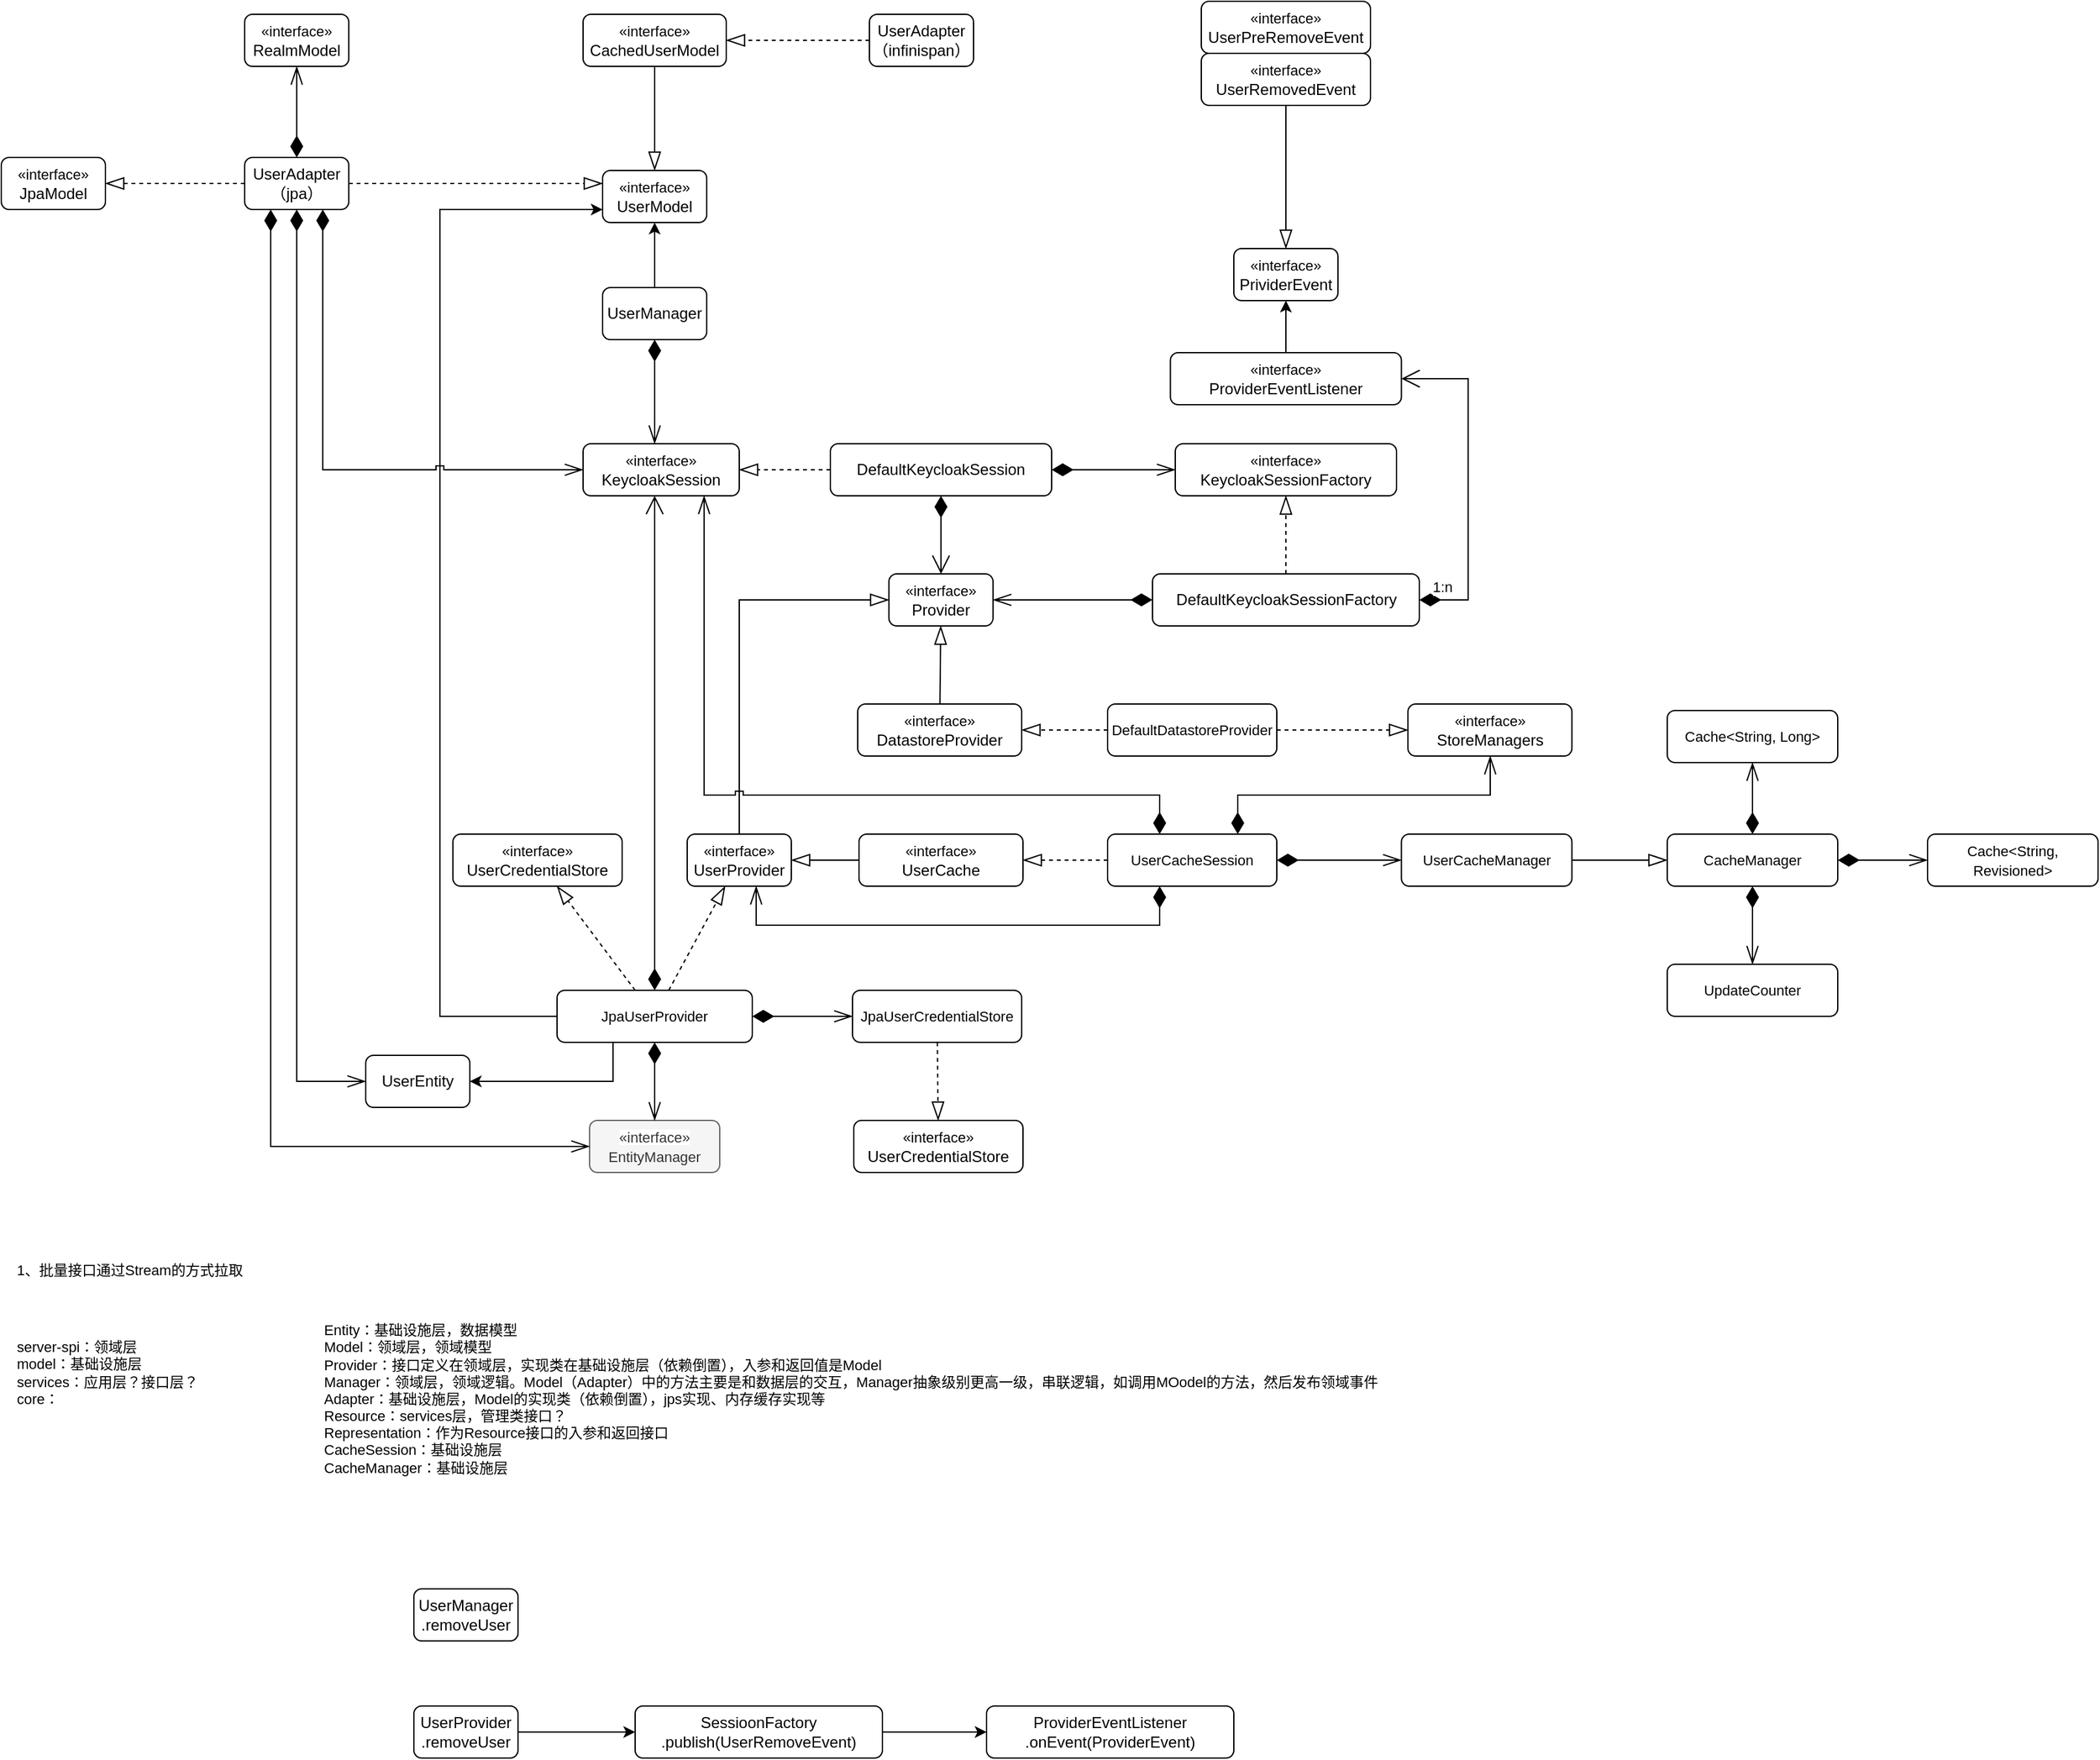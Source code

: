 <mxfile version="24.7.12">
  <diagram name="Page-1" id="SGcs01yoSxrTNf1rtQp4">
    <mxGraphModel dx="2133" dy="835" grid="1" gridSize="10" guides="1" tooltips="1" connect="1" arrows="1" fold="1" page="1" pageScale="1" pageWidth="827" pageHeight="1169" math="0" shadow="0">
      <root>
        <mxCell id="0" />
        <mxCell id="1" parent="0" />
        <mxCell id="PywDyqhVrASCAQHyuBEY-1" value="&lt;span style=&quot;font-size: 11px; background-color: rgb(255, 255, 255);&quot;&gt;«interface»&lt;/span&gt;&lt;br&gt;UserModel" style="rounded=1;whiteSpace=wrap;html=1;" vertex="1" parent="1">
          <mxGeometry x="-348" y="170" width="80" height="40" as="geometry" />
        </mxCell>
        <mxCell id="PywDyqhVrASCAQHyuBEY-2" value="&lt;span style=&quot;font-size: 11px; background-color: rgb(255, 255, 255);&quot;&gt;«interface»&lt;/span&gt;&lt;br&gt;UserRemovedEvent" style="rounded=1;whiteSpace=wrap;html=1;" vertex="1" parent="1">
          <mxGeometry x="112" y="80" width="130" height="40" as="geometry" />
        </mxCell>
        <mxCell id="PywDyqhVrASCAQHyuBEY-4" value="&lt;span style=&quot;font-size: 11px; background-color: rgb(255, 255, 255);&quot;&gt;«interface»&lt;/span&gt;&lt;br&gt;PrividerEvent" style="rounded=1;whiteSpace=wrap;html=1;" vertex="1" parent="1">
          <mxGeometry x="137" y="230" width="80" height="40" as="geometry" />
        </mxCell>
        <mxCell id="PywDyqhVrASCAQHyuBEY-6" value="" style="endArrow=blockThin;endFill=0;endSize=12;html=1;rounded=0;" edge="1" parent="1" source="PywDyqhVrASCAQHyuBEY-2" target="PywDyqhVrASCAQHyuBEY-4">
          <mxGeometry width="160" relative="1" as="geometry">
            <mxPoint x="847" y="330" as="sourcePoint" />
            <mxPoint x="1007" y="330" as="targetPoint" />
          </mxGeometry>
        </mxCell>
        <mxCell id="PywDyqhVrASCAQHyuBEY-8" value="&lt;span style=&quot;font-size: 11px; background-color: rgb(255, 255, 255);&quot;&gt;«interface»&lt;/span&gt;&lt;br&gt;UserPreRemoveEvent" style="rounded=1;whiteSpace=wrap;html=1;" vertex="1" parent="1">
          <mxGeometry x="112" y="40" width="130" height="40" as="geometry" />
        </mxCell>
        <mxCell id="PywDyqhVrASCAQHyuBEY-32" style="edgeStyle=none;shape=connector;rounded=0;orthogonalLoop=1;jettySize=auto;html=1;strokeColor=default;align=center;verticalAlign=middle;fontFamily=Helvetica;fontSize=11;fontColor=default;labelBackgroundColor=default;endArrow=classic;" edge="1" parent="1" source="PywDyqhVrASCAQHyuBEY-11" target="PywDyqhVrASCAQHyuBEY-1">
          <mxGeometry relative="1" as="geometry" />
        </mxCell>
        <mxCell id="PywDyqhVrASCAQHyuBEY-11" value="UserManager" style="rounded=1;whiteSpace=wrap;html=1;" vertex="1" parent="1">
          <mxGeometry x="-348" y="260" width="80" height="40" as="geometry" />
        </mxCell>
        <mxCell id="PywDyqhVrASCAQHyuBEY-12" value="&lt;span style=&quot;font-size: 11px; background-color: rgb(255, 255, 255);&quot;&gt;«interface»&lt;/span&gt;&lt;br&gt;UserProvider" style="rounded=1;whiteSpace=wrap;html=1;" vertex="1" parent="1">
          <mxGeometry x="-283" y="680" width="80" height="40" as="geometry" />
        </mxCell>
        <mxCell id="PywDyqhVrASCAQHyuBEY-13" value="UserManager&lt;div&gt;.removeUser&lt;/div&gt;" style="rounded=1;whiteSpace=wrap;html=1;" vertex="1" parent="1">
          <mxGeometry x="-493" y="1260" width="80" height="40" as="geometry" />
        </mxCell>
        <mxCell id="PywDyqhVrASCAQHyuBEY-20" style="edgeStyle=none;shape=connector;rounded=0;orthogonalLoop=1;jettySize=auto;html=1;strokeColor=default;align=center;verticalAlign=middle;fontFamily=Helvetica;fontSize=11;fontColor=default;labelBackgroundColor=default;endArrow=classic;" edge="1" parent="1" source="PywDyqhVrASCAQHyuBEY-14" target="PywDyqhVrASCAQHyuBEY-16">
          <mxGeometry relative="1" as="geometry" />
        </mxCell>
        <mxCell id="PywDyqhVrASCAQHyuBEY-14" value="UserProvider&lt;br&gt;.removeUser" style="rounded=1;whiteSpace=wrap;html=1;" vertex="1" parent="1">
          <mxGeometry x="-493" y="1350" width="80" height="40" as="geometry" />
        </mxCell>
        <mxCell id="PywDyqhVrASCAQHyuBEY-30" value="" style="edgeStyle=none;shape=connector;rounded=0;orthogonalLoop=1;jettySize=auto;html=1;strokeColor=default;align=center;verticalAlign=middle;fontFamily=Helvetica;fontSize=11;fontColor=default;labelBackgroundColor=default;endArrow=classic;" edge="1" parent="1" source="PywDyqhVrASCAQHyuBEY-16" target="PywDyqhVrASCAQHyuBEY-29">
          <mxGeometry relative="1" as="geometry" />
        </mxCell>
        <mxCell id="PywDyqhVrASCAQHyuBEY-16" value="SessioonFactory&lt;br&gt;.publish(UserRemoveEvent)" style="rounded=1;whiteSpace=wrap;html=1;" vertex="1" parent="1">
          <mxGeometry x="-323" y="1350" width="190" height="40" as="geometry" />
        </mxCell>
        <mxCell id="PywDyqhVrASCAQHyuBEY-17" value="&lt;span style=&quot;font-size: 11px; background-color: rgb(255, 255, 255);&quot;&gt;«interface»&lt;/span&gt;&lt;br&gt;KeycloakSession" style="rounded=1;whiteSpace=wrap;html=1;" vertex="1" parent="1">
          <mxGeometry x="-363" y="380" width="120" height="40" as="geometry" />
        </mxCell>
        <mxCell id="PywDyqhVrASCAQHyuBEY-21" value="&lt;span style=&quot;font-size: 11px; background-color: rgb(255, 255, 255);&quot;&gt;«interface»&lt;/span&gt;&lt;br&gt;KeycloakSessionFactory" style="rounded=1;whiteSpace=wrap;html=1;" vertex="1" parent="1">
          <mxGeometry x="92" y="380" width="170" height="40" as="geometry" />
        </mxCell>
        <mxCell id="PywDyqhVrASCAQHyuBEY-23" value="DefaultKeycloakSessionFactory" style="rounded=1;whiteSpace=wrap;html=1;" vertex="1" parent="1">
          <mxGeometry x="74.5" y="480" width="205" height="40" as="geometry" />
        </mxCell>
        <mxCell id="PywDyqhVrASCAQHyuBEY-24" value="" style="endArrow=blockThin;dashed=1;endFill=0;endSize=12;html=1;rounded=0;" edge="1" parent="1" source="PywDyqhVrASCAQHyuBEY-23" target="PywDyqhVrASCAQHyuBEY-21">
          <mxGeometry width="160" relative="1" as="geometry">
            <mxPoint x="372" y="90" as="sourcePoint" />
            <mxPoint x="372" y="40" as="targetPoint" />
          </mxGeometry>
        </mxCell>
        <mxCell id="PywDyqhVrASCAQHyuBEY-31" style="edgeStyle=none;shape=connector;rounded=0;orthogonalLoop=1;jettySize=auto;html=1;strokeColor=default;align=center;verticalAlign=middle;fontFamily=Helvetica;fontSize=11;fontColor=default;labelBackgroundColor=default;endArrow=classic;" edge="1" parent="1" source="PywDyqhVrASCAQHyuBEY-25" target="PywDyqhVrASCAQHyuBEY-4">
          <mxGeometry relative="1" as="geometry" />
        </mxCell>
        <mxCell id="PywDyqhVrASCAQHyuBEY-25" value="&lt;span style=&quot;font-size: 11px; background-color: rgb(255, 255, 255);&quot;&gt;«interface»&lt;/span&gt;&lt;br&gt;ProviderEventListener" style="rounded=1;whiteSpace=wrap;html=1;" vertex="1" parent="1">
          <mxGeometry x="88.25" y="310" width="177.5" height="40" as="geometry" />
        </mxCell>
        <mxCell id="PywDyqhVrASCAQHyuBEY-29" value="ProviderEventListener&lt;br&gt;.onEvent(ProviderEvent)" style="rounded=1;whiteSpace=wrap;html=1;" vertex="1" parent="1">
          <mxGeometry x="-53" y="1350" width="190" height="40" as="geometry" />
        </mxCell>
        <mxCell id="PywDyqhVrASCAQHyuBEY-33" value="" style="endArrow=openThin;html=1;endSize=12;startArrow=diamondThin;startSize=14;startFill=1;edgeStyle=orthogonalEdgeStyle;align=left;verticalAlign=bottom;rounded=0;strokeColor=default;fontFamily=Helvetica;fontSize=11;fontColor=default;labelBackgroundColor=default;endFill=0;" edge="1" parent="1" source="PywDyqhVrASCAQHyuBEY-11" target="PywDyqhVrASCAQHyuBEY-17">
          <mxGeometry x="-1" y="3" relative="1" as="geometry">
            <mxPoint x="-368" y="330" as="sourcePoint" />
            <mxPoint x="-403" y="420" as="targetPoint" />
            <Array as="points">
              <mxPoint x="-308" y="360" />
              <mxPoint x="-308" y="360" />
            </Array>
          </mxGeometry>
        </mxCell>
        <mxCell id="PywDyqhVrASCAQHyuBEY-34" value="DefaultKeycloakSession" style="rounded=1;whiteSpace=wrap;html=1;" vertex="1" parent="1">
          <mxGeometry x="-173" y="380" width="170" height="40" as="geometry" />
        </mxCell>
        <mxCell id="PywDyqhVrASCAQHyuBEY-35" value="" style="endArrow=open;html=1;endSize=12;startArrow=diamondThin;startSize=14;startFill=1;edgeStyle=orthogonalEdgeStyle;align=left;verticalAlign=bottom;rounded=0;strokeColor=default;fontFamily=Helvetica;fontSize=11;fontColor=default;labelBackgroundColor=default;" edge="1" parent="1" source="PywDyqhVrASCAQHyuBEY-34" target="PywDyqhVrASCAQHyuBEY-36">
          <mxGeometry x="-1" y="3" relative="1" as="geometry">
            <mxPoint x="-3" y="620" as="sourcePoint" />
            <mxPoint x="-3" y="725" as="targetPoint" />
            <Array as="points" />
          </mxGeometry>
        </mxCell>
        <mxCell id="PywDyqhVrASCAQHyuBEY-36" value="&lt;span style=&quot;font-size: 11px; background-color: rgb(255, 255, 255);&quot;&gt;«interface»&lt;/span&gt;&lt;br&gt;Provider" style="rounded=1;whiteSpace=wrap;html=1;" vertex="1" parent="1">
          <mxGeometry x="-128" y="480" width="80" height="40" as="geometry" />
        </mxCell>
        <mxCell id="PywDyqhVrASCAQHyuBEY-37" value="" style="endArrow=openThin;html=1;endSize=12;startArrow=diamondThin;startSize=14;startFill=1;edgeStyle=orthogonalEdgeStyle;align=left;verticalAlign=bottom;rounded=0;strokeColor=default;fontFamily=Helvetica;fontSize=11;fontColor=default;labelBackgroundColor=default;endFill=0;" edge="1" parent="1" source="PywDyqhVrASCAQHyuBEY-34" target="PywDyqhVrASCAQHyuBEY-21">
          <mxGeometry x="-1" y="3" relative="1" as="geometry">
            <mxPoint x="-78" y="360" as="sourcePoint" />
            <mxPoint x="-78" y="260" as="targetPoint" />
            <Array as="points">
              <mxPoint x="-78" y="400" />
            </Array>
          </mxGeometry>
        </mxCell>
        <mxCell id="PywDyqhVrASCAQHyuBEY-38" value="" style="endArrow=blockThin;endFill=0;endSize=12;html=1;rounded=0;edgeStyle=orthogonalEdgeStyle;" edge="1" parent="1" source="PywDyqhVrASCAQHyuBEY-12" target="PywDyqhVrASCAQHyuBEY-36">
          <mxGeometry width="160" relative="1" as="geometry">
            <mxPoint x="187" y="490" as="sourcePoint" />
            <mxPoint x="187" y="430" as="targetPoint" />
            <Array as="points">
              <mxPoint x="-243" y="500" />
            </Array>
          </mxGeometry>
        </mxCell>
        <mxCell id="PywDyqhVrASCAQHyuBEY-39" value="" style="endArrow=blockThin;dashed=1;endFill=0;endSize=12;html=1;rounded=0;" edge="1" parent="1" source="PywDyqhVrASCAQHyuBEY-34" target="PywDyqhVrASCAQHyuBEY-17">
          <mxGeometry width="160" relative="1" as="geometry">
            <mxPoint x="-223" y="290" as="sourcePoint" />
            <mxPoint x="-118" y="290" as="targetPoint" />
          </mxGeometry>
        </mxCell>
        <mxCell id="PywDyqhVrASCAQHyuBEY-41" value="" style="endArrow=open;html=1;endSize=12;startArrow=diamondThin;startSize=14;startFill=1;edgeStyle=orthogonalEdgeStyle;align=left;verticalAlign=bottom;rounded=0;strokeColor=default;fontFamily=Helvetica;fontSize=11;fontColor=default;labelBackgroundColor=default;" edge="1" parent="1" source="PywDyqhVrASCAQHyuBEY-23" target="PywDyqhVrASCAQHyuBEY-25">
          <mxGeometry x="-1" y="3" relative="1" as="geometry">
            <mxPoint x="7" y="410" as="sourcePoint" />
            <mxPoint x="102" y="410" as="targetPoint" />
            <Array as="points">
              <mxPoint x="317" y="500" />
              <mxPoint x="317" y="330" />
            </Array>
          </mxGeometry>
        </mxCell>
        <mxCell id="PywDyqhVrASCAQHyuBEY-42" value="1:n" style="text;html=1;align=center;verticalAlign=middle;resizable=0;points=[];autosize=1;strokeColor=none;fillColor=none;fontFamily=Helvetica;fontSize=11;fontColor=default;labelBackgroundColor=default;" vertex="1" parent="1">
          <mxGeometry x="277" y="475" width="40" height="30" as="geometry" />
        </mxCell>
        <mxCell id="PywDyqhVrASCAQHyuBEY-43" value="" style="endArrow=openThin;html=1;endSize=12;startArrow=diamondThin;startSize=14;startFill=1;edgeStyle=orthogonalEdgeStyle;align=left;verticalAlign=bottom;rounded=0;strokeColor=default;fontFamily=Helvetica;fontSize=11;fontColor=default;labelBackgroundColor=default;endFill=0;" edge="1" parent="1" source="PywDyqhVrASCAQHyuBEY-23" target="PywDyqhVrASCAQHyuBEY-36">
          <mxGeometry x="-1" y="3" relative="1" as="geometry">
            <mxPoint x="237" y="599.5" as="sourcePoint" />
            <mxPoint x="397" y="599.5" as="targetPoint" />
            <Array as="points" />
          </mxGeometry>
        </mxCell>
        <mxCell id="PywDyqhVrASCAQHyuBEY-44" value="&lt;span style=&quot;font-size: 11px; background-color: rgb(255, 255, 255);&quot;&gt;«interface»&lt;/span&gt;&lt;br&gt;DatastoreProvider" style="rounded=1;whiteSpace=wrap;html=1;" vertex="1" parent="1">
          <mxGeometry x="-152" y="580" width="126" height="40" as="geometry" />
        </mxCell>
        <mxCell id="PywDyqhVrASCAQHyuBEY-45" value="" style="endArrow=blockThin;endFill=0;endSize=12;html=1;rounded=0;" edge="1" parent="1" source="PywDyqhVrASCAQHyuBEY-44" target="PywDyqhVrASCAQHyuBEY-36">
          <mxGeometry width="160" relative="1" as="geometry">
            <mxPoint x="-193" y="510" as="sourcePoint" />
            <mxPoint x="-118" y="510" as="targetPoint" />
          </mxGeometry>
        </mxCell>
        <mxCell id="PywDyqhVrASCAQHyuBEY-46" value="&lt;span style=&quot;font-size: 11px;&quot;&gt;DefaultDatastoreProvider&lt;/span&gt;" style="rounded=1;whiteSpace=wrap;html=1;" vertex="1" parent="1">
          <mxGeometry x="40" y="580" width="130" height="40" as="geometry" />
        </mxCell>
        <mxCell id="PywDyqhVrASCAQHyuBEY-48" value="" style="endArrow=blockThin;dashed=1;endFill=0;endSize=12;html=1;rounded=0;" edge="1" parent="1" source="PywDyqhVrASCAQHyuBEY-46" target="PywDyqhVrASCAQHyuBEY-44">
          <mxGeometry width="160" relative="1" as="geometry">
            <mxPoint x="-79" y="590" as="sourcePoint" />
            <mxPoint x="137" y="560" as="targetPoint" />
          </mxGeometry>
        </mxCell>
        <mxCell id="PywDyqhVrASCAQHyuBEY-49" value="&lt;span style=&quot;font-size: 11px; background-color: rgb(255, 255, 255);&quot;&gt;«interface»&lt;/span&gt;&lt;br&gt;StoreManagers" style="rounded=1;whiteSpace=wrap;html=1;" vertex="1" parent="1">
          <mxGeometry x="270.75" y="580" width="126" height="40" as="geometry" />
        </mxCell>
        <mxCell id="PywDyqhVrASCAQHyuBEY-50" value="" style="endArrow=blockThin;dashed=1;endFill=0;endSize=12;html=1;rounded=0;" edge="1" parent="1" source="PywDyqhVrASCAQHyuBEY-46" target="PywDyqhVrASCAQHyuBEY-49">
          <mxGeometry width="160" relative="1" as="geometry">
            <mxPoint x="-78" y="690" as="sourcePoint" />
            <mxPoint x="-79" y="630" as="targetPoint" />
          </mxGeometry>
        </mxCell>
        <mxCell id="PywDyqhVrASCAQHyuBEY-57" style="edgeStyle=orthogonalEdgeStyle;shape=connector;rounded=0;orthogonalLoop=1;jettySize=auto;html=1;strokeColor=default;align=center;verticalAlign=middle;fontFamily=Helvetica;fontSize=11;fontColor=default;labelBackgroundColor=default;endArrow=classic;" edge="1" parent="1" source="PywDyqhVrASCAQHyuBEY-52" target="PywDyqhVrASCAQHyuBEY-56">
          <mxGeometry relative="1" as="geometry">
            <Array as="points">
              <mxPoint x="-340" y="870" />
            </Array>
          </mxGeometry>
        </mxCell>
        <mxCell id="PywDyqhVrASCAQHyuBEY-58" style="edgeStyle=orthogonalEdgeStyle;shape=connector;rounded=0;orthogonalLoop=1;jettySize=auto;html=1;strokeColor=default;align=center;verticalAlign=middle;fontFamily=Helvetica;fontSize=11;fontColor=default;labelBackgroundColor=default;endArrow=classic;" edge="1" parent="1" source="PywDyqhVrASCAQHyuBEY-52" target="PywDyqhVrASCAQHyuBEY-1">
          <mxGeometry relative="1" as="geometry">
            <Array as="points">
              <mxPoint x="-473" y="820" />
              <mxPoint x="-473" y="200" />
            </Array>
          </mxGeometry>
        </mxCell>
        <mxCell id="PywDyqhVrASCAQHyuBEY-52" value="&lt;span style=&quot;font-size: 11px;&quot;&gt;JpaUserProvider&lt;/span&gt;" style="rounded=1;whiteSpace=wrap;html=1;" vertex="1" parent="1">
          <mxGeometry x="-383" y="800" width="150" height="40" as="geometry" />
        </mxCell>
        <mxCell id="PywDyqhVrASCAQHyuBEY-53" value="" style="endArrow=blockThin;dashed=1;endFill=0;endSize=12;html=1;rounded=0;" edge="1" parent="1" source="PywDyqhVrASCAQHyuBEY-52" target="PywDyqhVrASCAQHyuBEY-12">
          <mxGeometry width="160" relative="1" as="geometry">
            <mxPoint x="-14" y="690" as="sourcePoint" />
            <mxPoint x="-63" y="630" as="targetPoint" />
          </mxGeometry>
        </mxCell>
        <mxCell id="PywDyqhVrASCAQHyuBEY-54" value="&lt;span style=&quot;font-size: 11px; background-color: rgb(255, 255, 255);&quot;&gt;«interface»&lt;/span&gt;&lt;br&gt;UserCredentialStore" style="rounded=1;whiteSpace=wrap;html=1;" vertex="1" parent="1">
          <mxGeometry x="-463" y="680" width="130" height="40" as="geometry" />
        </mxCell>
        <mxCell id="PywDyqhVrASCAQHyuBEY-55" value="" style="endArrow=blockThin;dashed=1;endFill=0;endSize=12;html=1;rounded=0;" edge="1" parent="1" source="PywDyqhVrASCAQHyuBEY-52" target="PywDyqhVrASCAQHyuBEY-54">
          <mxGeometry width="160" relative="1" as="geometry">
            <mxPoint x="-233" y="810" as="sourcePoint" />
            <mxPoint x="-233" y="730" as="targetPoint" />
          </mxGeometry>
        </mxCell>
        <mxCell id="PywDyqhVrASCAQHyuBEY-56" value="UserEntity" style="rounded=1;whiteSpace=wrap;html=1;" vertex="1" parent="1">
          <mxGeometry x="-530" y="850" width="80" height="40" as="geometry" />
        </mxCell>
        <mxCell id="PywDyqhVrASCAQHyuBEY-61" value="" style="endArrow=open;html=1;endSize=12;startArrow=diamondThin;startSize=14;startFill=1;edgeStyle=orthogonalEdgeStyle;align=left;verticalAlign=bottom;rounded=0;strokeColor=default;fontFamily=Helvetica;fontSize=11;fontColor=default;labelBackgroundColor=default;" edge="1" parent="1" source="PywDyqhVrASCAQHyuBEY-52" target="PywDyqhVrASCAQHyuBEY-17">
          <mxGeometry x="-1" y="3" relative="1" as="geometry">
            <mxPoint x="-78" y="430" as="sourcePoint" />
            <mxPoint x="-263" y="410" as="targetPoint" />
            <Array as="points">
              <mxPoint x="-303" y="420" />
              <mxPoint x="-303" y="420" />
            </Array>
          </mxGeometry>
        </mxCell>
        <mxCell id="PywDyqhVrASCAQHyuBEY-62" value="&lt;span style=&quot;font-size: 11px; background-color: rgb(255, 255, 255);&quot;&gt;«interface»&lt;/span&gt;&lt;span style=&quot;font-size: 11px;&quot;&gt;&lt;br&gt;EntityManager&lt;/span&gt;" style="rounded=1;whiteSpace=wrap;html=1;fillColor=#f5f5f5;fontColor=#333333;strokeColor=#666666;" vertex="1" parent="1">
          <mxGeometry x="-358" y="900" width="100" height="40" as="geometry" />
        </mxCell>
        <mxCell id="PywDyqhVrASCAQHyuBEY-63" value="&lt;span style=&quot;font-size: 11px;&quot;&gt;JpaUserCredentialStore&lt;/span&gt;" style="rounded=1;whiteSpace=wrap;html=1;" vertex="1" parent="1">
          <mxGeometry x="-156" y="800" width="130" height="40" as="geometry" />
        </mxCell>
        <mxCell id="PywDyqhVrASCAQHyuBEY-64" value="" style="endArrow=openThin;html=1;endSize=12;startArrow=diamondThin;startSize=14;startFill=1;align=left;verticalAlign=bottom;rounded=0;strokeColor=default;fontFamily=Helvetica;fontSize=11;fontColor=default;labelBackgroundColor=default;endFill=0;" edge="1" parent="1" source="PywDyqhVrASCAQHyuBEY-52" target="PywDyqhVrASCAQHyuBEY-63">
          <mxGeometry x="-1" y="3" relative="1" as="geometry">
            <mxPoint x="-363" y="1010" as="sourcePoint" />
            <mxPoint x="-203" y="1010" as="targetPoint" />
          </mxGeometry>
        </mxCell>
        <mxCell id="PywDyqhVrASCAQHyuBEY-65" value="" style="endArrow=openThin;html=1;endSize=12;startArrow=diamondThin;startSize=14;startFill=1;align=left;verticalAlign=bottom;rounded=0;strokeColor=default;fontFamily=Helvetica;fontSize=11;fontColor=default;labelBackgroundColor=default;endFill=0;" edge="1" parent="1" source="PywDyqhVrASCAQHyuBEY-52" target="PywDyqhVrASCAQHyuBEY-62">
          <mxGeometry x="-1" y="3" relative="1" as="geometry">
            <mxPoint x="-353" y="1020" as="sourcePoint" />
            <mxPoint x="-193" y="1020" as="targetPoint" />
          </mxGeometry>
        </mxCell>
        <mxCell id="PywDyqhVrASCAQHyuBEY-66" value="Entity：基础设施层，数据模型&lt;br&gt;Model：领域层，领域模型&lt;br&gt;Provider：接口定义在领域层，实现类在基础设施层（依赖倒置），入参和返回值是Model&lt;br&gt;Manager：领域层，领域逻辑。Model（Adapter）中的方法主要是和数据层的交互，Manager抽象级别更高一级，串联逻辑，如调用MOodel的方法，然后发布领域事件&lt;br&gt;Adapter：基础设施层，Model的实现类（依赖倒置），jps实现、内存缓存实现等&lt;br&gt;Resource：services层，管理类接口？&lt;br&gt;Representation：作为Resource接口的入参和返回接口&lt;br&gt;CacheSession：基础设施层&lt;br&gt;CacheManager：基础设施层" style="text;html=1;align=left;verticalAlign=middle;resizable=0;points=[];autosize=1;strokeColor=none;fillColor=none;fontFamily=Helvetica;fontSize=11;fontColor=default;labelBackgroundColor=default;" vertex="1" parent="1">
          <mxGeometry x="-564.25" y="1049" width="830" height="130" as="geometry" />
        </mxCell>
        <mxCell id="PywDyqhVrASCAQHyuBEY-67" value="&lt;span style=&quot;font-size: 11px; background-color: rgb(255, 255, 255);&quot;&gt;«interface»&lt;/span&gt;&lt;br&gt;UserCredentialStore" style="rounded=1;whiteSpace=wrap;html=1;" vertex="1" parent="1">
          <mxGeometry x="-155" y="900" width="130" height="40" as="geometry" />
        </mxCell>
        <mxCell id="PywDyqhVrASCAQHyuBEY-68" value="" style="endArrow=blockThin;dashed=1;endFill=0;endSize=12;html=1;rounded=0;" edge="1" parent="1" source="PywDyqhVrASCAQHyuBEY-63" target="PywDyqhVrASCAQHyuBEY-67">
          <mxGeometry width="160" relative="1" as="geometry">
            <mxPoint x="-287" y="810" as="sourcePoint" />
            <mxPoint x="-244" y="730" as="targetPoint" />
          </mxGeometry>
        </mxCell>
        <mxCell id="PywDyqhVrASCAQHyuBEY-69" value="UserAdapter&lt;br&gt;（jpa）" style="rounded=1;whiteSpace=wrap;html=1;" vertex="1" parent="1">
          <mxGeometry x="-623" y="160" width="80" height="40" as="geometry" />
        </mxCell>
        <mxCell id="PywDyqhVrASCAQHyuBEY-70" value="&lt;span style=&quot;font-size: 11px; background-color: rgb(255, 255, 255);&quot;&gt;«interface»&lt;/span&gt;&lt;br&gt;JpaModel" style="rounded=1;whiteSpace=wrap;html=1;" vertex="1" parent="1">
          <mxGeometry x="-810" y="160" width="80" height="40" as="geometry" />
        </mxCell>
        <mxCell id="PywDyqhVrASCAQHyuBEY-72" value="" style="endArrow=blockThin;dashed=1;endFill=0;endSize=12;html=1;rounded=0;entryX=0;entryY=0.25;entryDx=0;entryDy=0;" edge="1" parent="1" source="PywDyqhVrASCAQHyuBEY-69" target="PywDyqhVrASCAQHyuBEY-1">
          <mxGeometry width="160" relative="1" as="geometry">
            <mxPoint x="205" y="130" as="sourcePoint" />
            <mxPoint x="192" y="180" as="targetPoint" />
          </mxGeometry>
        </mxCell>
        <mxCell id="PywDyqhVrASCAQHyuBEY-74" value="" style="endArrow=blockThin;dashed=1;endFill=0;endSize=12;html=1;rounded=0;" edge="1" parent="1" source="PywDyqhVrASCAQHyuBEY-69" target="PywDyqhVrASCAQHyuBEY-70">
          <mxGeometry width="160" relative="1" as="geometry">
            <mxPoint x="-149" y="-10" as="sourcePoint" />
            <mxPoint x="-248" y="-10" as="targetPoint" />
          </mxGeometry>
        </mxCell>
        <mxCell id="PywDyqhVrASCAQHyuBEY-75" value="" style="endArrow=openThin;html=1;endSize=12;startArrow=diamondThin;startSize=14;startFill=1;edgeStyle=orthogonalEdgeStyle;align=left;verticalAlign=bottom;rounded=0;strokeColor=default;fontFamily=Helvetica;fontSize=11;fontColor=default;labelBackgroundColor=default;exitX=0.5;exitY=1;exitDx=0;exitDy=0;endFill=0;" edge="1" parent="1" source="PywDyqhVrASCAQHyuBEY-69" target="PywDyqhVrASCAQHyuBEY-56">
          <mxGeometry x="-1" y="3" relative="1" as="geometry">
            <mxPoint x="-603" y="200" as="sourcePoint" />
            <mxPoint x="84.5" y="820" as="targetPoint" />
            <Array as="points">
              <mxPoint x="-583" y="870" />
            </Array>
          </mxGeometry>
        </mxCell>
        <mxCell id="PywDyqhVrASCAQHyuBEY-76" value="" style="endArrow=openThin;html=1;endSize=12;startArrow=diamondThin;startSize=14;startFill=1;edgeStyle=orthogonalEdgeStyle;align=left;verticalAlign=bottom;rounded=0;strokeColor=default;fontFamily=Helvetica;fontSize=11;fontColor=default;labelBackgroundColor=default;exitX=0.25;exitY=1;exitDx=0;exitDy=0;endFill=0;" edge="1" parent="1" source="PywDyqhVrASCAQHyuBEY-69" target="PywDyqhVrASCAQHyuBEY-62">
          <mxGeometry x="-1" y="3" relative="1" as="geometry">
            <mxPoint x="-583" y="200" as="sourcePoint" />
            <mxPoint x="-423" y="930" as="targetPoint" />
            <Array as="points">
              <mxPoint x="-603" y="920" />
            </Array>
          </mxGeometry>
        </mxCell>
        <mxCell id="PywDyqhVrASCAQHyuBEY-77" value="&lt;span style=&quot;font-size: 11px; background-color: rgb(255, 255, 255);&quot;&gt;«interface»&lt;/span&gt;&lt;br&gt;RealmModel" style="rounded=1;whiteSpace=wrap;html=1;" vertex="1" parent="1">
          <mxGeometry x="-623" y="50" width="80" height="40" as="geometry" />
        </mxCell>
        <mxCell id="PywDyqhVrASCAQHyuBEY-78" value="" style="endArrow=openThin;html=1;endSize=12;startArrow=diamondThin;startSize=14;startFill=1;edgeStyle=orthogonalEdgeStyle;align=left;verticalAlign=bottom;rounded=0;strokeColor=default;fontFamily=Helvetica;fontSize=11;fontColor=default;labelBackgroundColor=default;jumpStyle=sharp;endFill=0;" edge="1" parent="1" source="PywDyqhVrASCAQHyuBEY-69" target="PywDyqhVrASCAQHyuBEY-17">
          <mxGeometry x="-1" y="3" relative="1" as="geometry">
            <mxPoint x="-298" y="310" as="sourcePoint" />
            <mxPoint x="-298" y="390" as="targetPoint" />
            <Array as="points">
              <mxPoint x="-563" y="400" />
            </Array>
          </mxGeometry>
        </mxCell>
        <mxCell id="PywDyqhVrASCAQHyuBEY-79" value="" style="endArrow=openThin;html=1;endSize=12;startArrow=diamondThin;startSize=14;startFill=1;align=left;verticalAlign=bottom;rounded=0;strokeColor=default;fontFamily=Helvetica;fontSize=11;fontColor=default;labelBackgroundColor=default;endFill=0;" edge="1" parent="1" source="PywDyqhVrASCAQHyuBEY-69" target="PywDyqhVrASCAQHyuBEY-77">
          <mxGeometry x="-1" y="3" relative="1" as="geometry">
            <mxPoint x="-109" y="10" as="sourcePoint" />
            <mxPoint x="-253" y="180" as="targetPoint" />
          </mxGeometry>
        </mxCell>
        <mxCell id="PywDyqhVrASCAQHyuBEY-80" value="&lt;span style=&quot;font-size: 11px; background-color: rgb(255, 255, 255);&quot;&gt;«interface»&lt;/span&gt;&lt;br&gt;CachedUserModel" style="rounded=1;whiteSpace=wrap;html=1;" vertex="1" parent="1">
          <mxGeometry x="-363" y="50" width="110" height="40" as="geometry" />
        </mxCell>
        <mxCell id="PywDyqhVrASCAQHyuBEY-81" value="UserAdapter&lt;br&gt;（infinispan）" style="rounded=1;whiteSpace=wrap;html=1;" vertex="1" parent="1">
          <mxGeometry x="-143" y="50" width="80" height="40" as="geometry" />
        </mxCell>
        <mxCell id="PywDyqhVrASCAQHyuBEY-82" value="" style="endArrow=blockThin;dashed=1;endFill=0;endSize=12;html=1;rounded=0;" edge="1" parent="1" source="PywDyqhVrASCAQHyuBEY-81" target="PywDyqhVrASCAQHyuBEY-80">
          <mxGeometry width="160" relative="1" as="geometry">
            <mxPoint x="-159" y="200" as="sourcePoint" />
            <mxPoint x="-258" y="200" as="targetPoint" />
          </mxGeometry>
        </mxCell>
        <mxCell id="PywDyqhVrASCAQHyuBEY-83" value="" style="endArrow=blockThin;endFill=0;endSize=12;html=1;rounded=0;" edge="1" parent="1" source="PywDyqhVrASCAQHyuBEY-80" target="PywDyqhVrASCAQHyuBEY-1">
          <mxGeometry width="160" relative="1" as="geometry">
            <mxPoint x="-578" y="220" as="sourcePoint" />
            <mxPoint x="-578" y="170" as="targetPoint" />
          </mxGeometry>
        </mxCell>
        <mxCell id="PywDyqhVrASCAQHyuBEY-85" value="server-spi：领域层&lt;br&gt;model：基础设施层&lt;br&gt;services：应用层？接口层？&lt;br&gt;core：" style="text;html=1;align=left;verticalAlign=middle;resizable=0;points=[];autosize=1;strokeColor=none;fillColor=none;fontFamily=Helvetica;fontSize=11;fontColor=default;labelBackgroundColor=default;" vertex="1" parent="1">
          <mxGeometry x="-800" y="1059" width="160" height="70" as="geometry" />
        </mxCell>
        <mxCell id="PywDyqhVrASCAQHyuBEY-86" value="1、批量接口通过Stream的方式拉取" style="text;html=1;align=left;verticalAlign=middle;resizable=0;points=[];autosize=1;strokeColor=none;fillColor=none;fontFamily=Helvetica;fontSize=11;fontColor=default;labelBackgroundColor=default;" vertex="1" parent="1">
          <mxGeometry x="-800" y="1000" width="200" height="30" as="geometry" />
        </mxCell>
        <mxCell id="PywDyqhVrASCAQHyuBEY-87" value="&lt;span style=&quot;font-size: 11px; background-color: rgb(255, 255, 255);&quot;&gt;«interface»&lt;/span&gt;&lt;br&gt;UserCache" style="rounded=1;whiteSpace=wrap;html=1;" vertex="1" parent="1">
          <mxGeometry x="-151" y="680" width="126" height="40" as="geometry" />
        </mxCell>
        <mxCell id="PywDyqhVrASCAQHyuBEY-88" value="" style="endArrow=blockThin;endFill=0;endSize=12;html=1;rounded=0;" edge="1" parent="1" source="PywDyqhVrASCAQHyuBEY-87" target="PywDyqhVrASCAQHyuBEY-12">
          <mxGeometry width="160" relative="1" as="geometry">
            <mxPoint x="-79" y="590" as="sourcePoint" />
            <mxPoint x="-78" y="530" as="targetPoint" />
          </mxGeometry>
        </mxCell>
        <mxCell id="PywDyqhVrASCAQHyuBEY-90" value="&lt;span style=&quot;font-size: 11px;&quot;&gt;UserCacheSession&lt;/span&gt;" style="rounded=1;whiteSpace=wrap;html=1;" vertex="1" parent="1">
          <mxGeometry x="40" y="680" width="130" height="40" as="geometry" />
        </mxCell>
        <mxCell id="PywDyqhVrASCAQHyuBEY-91" value="" style="endArrow=blockThin;dashed=1;endFill=0;endSize=12;html=1;rounded=0;" edge="1" parent="1" source="PywDyqhVrASCAQHyuBEY-90" target="PywDyqhVrASCAQHyuBEY-87">
          <mxGeometry width="160" relative="1" as="geometry">
            <mxPoint x="50" y="610" as="sourcePoint" />
            <mxPoint x="-16" y="610" as="targetPoint" />
          </mxGeometry>
        </mxCell>
        <mxCell id="PywDyqhVrASCAQHyuBEY-92" value="&lt;span style=&quot;font-size: 11px;&quot;&gt;UserCacheManager&lt;/span&gt;" style="rounded=1;whiteSpace=wrap;html=1;" vertex="1" parent="1">
          <mxGeometry x="265.75" y="680" width="131" height="40" as="geometry" />
        </mxCell>
        <mxCell id="PywDyqhVrASCAQHyuBEY-93" value="" style="endArrow=openThin;html=1;endSize=12;startArrow=diamondThin;startSize=14;startFill=1;edgeStyle=orthogonalEdgeStyle;align=left;verticalAlign=bottom;rounded=0;strokeColor=default;fontFamily=Helvetica;fontSize=11;fontColor=default;labelBackgroundColor=default;endFill=0;" edge="1" parent="1" source="PywDyqhVrASCAQHyuBEY-90" target="PywDyqhVrASCAQHyuBEY-92">
          <mxGeometry x="-1" y="3" relative="1" as="geometry">
            <mxPoint x="85" y="510" as="sourcePoint" />
            <mxPoint x="-38" y="510" as="targetPoint" />
            <Array as="points" />
          </mxGeometry>
        </mxCell>
        <mxCell id="PywDyqhVrASCAQHyuBEY-94" value="&lt;span style=&quot;font-size: 11px;&quot;&gt;CacheManager&lt;/span&gt;" style="rounded=1;whiteSpace=wrap;html=1;" vertex="1" parent="1">
          <mxGeometry x="470" y="680" width="131" height="40" as="geometry" />
        </mxCell>
        <mxCell id="PywDyqhVrASCAQHyuBEY-95" value="" style="endArrow=blockThin;endFill=0;endSize=12;html=1;rounded=0;" edge="1" parent="1" source="PywDyqhVrASCAQHyuBEY-92" target="PywDyqhVrASCAQHyuBEY-94">
          <mxGeometry width="160" relative="1" as="geometry">
            <mxPoint x="-141" y="710" as="sourcePoint" />
            <mxPoint x="-193" y="710" as="targetPoint" />
          </mxGeometry>
        </mxCell>
        <mxCell id="PywDyqhVrASCAQHyuBEY-96" value="&lt;span style=&quot;font-size: 11px;&quot;&gt;Cache&amp;lt;String, Long&amp;gt;&lt;/span&gt;" style="rounded=1;whiteSpace=wrap;html=1;" vertex="1" parent="1">
          <mxGeometry x="470" y="585" width="131" height="40" as="geometry" />
        </mxCell>
        <mxCell id="PywDyqhVrASCAQHyuBEY-97" value="&lt;span style=&quot;font-size: 11px;&quot;&gt;Cache&amp;lt;String, Revisioned&amp;gt;&lt;/span&gt;" style="rounded=1;whiteSpace=wrap;html=1;" vertex="1" parent="1">
          <mxGeometry x="670" y="680" width="131" height="40" as="geometry" />
        </mxCell>
        <mxCell id="PywDyqhVrASCAQHyuBEY-98" value="&lt;span style=&quot;font-size: 11px;&quot;&gt;UpdateCounter&lt;/span&gt;" style="rounded=1;whiteSpace=wrap;html=1;" vertex="1" parent="1">
          <mxGeometry x="470" y="780" width="131" height="40" as="geometry" />
        </mxCell>
        <mxCell id="PywDyqhVrASCAQHyuBEY-99" value="" style="endArrow=openThin;html=1;endSize=12;startArrow=diamondThin;startSize=14;startFill=1;align=left;verticalAlign=bottom;rounded=0;strokeColor=default;fontFamily=Helvetica;fontSize=11;fontColor=default;labelBackgroundColor=default;endFill=0;" edge="1" parent="1" source="PywDyqhVrASCAQHyuBEY-94" target="PywDyqhVrASCAQHyuBEY-98">
          <mxGeometry x="-1" y="3" relative="1" as="geometry">
            <mxPoint x="460" y="790" as="sourcePoint" />
            <mxPoint x="556" y="790" as="targetPoint" />
          </mxGeometry>
        </mxCell>
        <mxCell id="PywDyqhVrASCAQHyuBEY-101" value="" style="endArrow=openThin;html=1;endSize=12;startArrow=diamondThin;startSize=14;startFill=1;align=left;verticalAlign=bottom;rounded=0;strokeColor=default;fontFamily=Helvetica;fontSize=11;fontColor=default;labelBackgroundColor=default;endFill=0;" edge="1" parent="1" source="PywDyqhVrASCAQHyuBEY-94" target="PywDyqhVrASCAQHyuBEY-96">
          <mxGeometry x="-1" y="3" relative="1" as="geometry">
            <mxPoint x="536" y="690" as="sourcePoint" />
            <mxPoint x="506" y="630" as="targetPoint" />
          </mxGeometry>
        </mxCell>
        <mxCell id="PywDyqhVrASCAQHyuBEY-102" value="" style="endArrow=openThin;html=1;endSize=12;startArrow=diamondThin;startSize=14;startFill=1;align=left;verticalAlign=bottom;rounded=0;strokeColor=default;fontFamily=Helvetica;fontSize=11;fontColor=default;labelBackgroundColor=default;endFill=0;" edge="1" parent="1" source="PywDyqhVrASCAQHyuBEY-94" target="PywDyqhVrASCAQHyuBEY-97">
          <mxGeometry x="-1" y="3" relative="1" as="geometry">
            <mxPoint x="570" y="690" as="sourcePoint" />
            <mxPoint x="642" y="630" as="targetPoint" />
          </mxGeometry>
        </mxCell>
        <mxCell id="PywDyqhVrASCAQHyuBEY-103" value="" style="endArrow=openThin;html=1;endSize=12;startArrow=diamondThin;startSize=14;startFill=1;edgeStyle=orthogonalEdgeStyle;align=left;verticalAlign=bottom;rounded=0;strokeColor=default;fontFamily=Helvetica;fontSize=11;fontColor=default;labelBackgroundColor=default;endFill=0;" edge="1" parent="1" source="PywDyqhVrASCAQHyuBEY-90" target="PywDyqhVrASCAQHyuBEY-12">
          <mxGeometry x="-1" y="3" relative="1" as="geometry">
            <mxPoint x="180" y="710" as="sourcePoint" />
            <mxPoint x="276" y="710" as="targetPoint" />
            <Array as="points">
              <mxPoint x="80" y="750" />
              <mxPoint x="-230" y="750" />
            </Array>
          </mxGeometry>
        </mxCell>
        <mxCell id="PywDyqhVrASCAQHyuBEY-104" value="" style="endArrow=openThin;html=1;endSize=12;startArrow=diamondThin;startSize=14;startFill=1;edgeStyle=orthogonalEdgeStyle;align=left;verticalAlign=bottom;rounded=0;strokeColor=default;fontFamily=Helvetica;fontSize=11;fontColor=default;labelBackgroundColor=default;endFill=0;jumpStyle=sharp;" edge="1" parent="1" source="PywDyqhVrASCAQHyuBEY-90" target="PywDyqhVrASCAQHyuBEY-17">
          <mxGeometry x="-1" y="3" relative="1" as="geometry">
            <mxPoint x="80" y="730" as="sourcePoint" />
            <mxPoint x="-220" y="730" as="targetPoint" />
            <Array as="points">
              <mxPoint x="80" y="650" />
              <mxPoint x="-270" y="650" />
            </Array>
          </mxGeometry>
        </mxCell>
        <mxCell id="PywDyqhVrASCAQHyuBEY-105" value="" style="endArrow=openThin;html=1;endSize=12;startArrow=diamondThin;startSize=14;startFill=1;edgeStyle=orthogonalEdgeStyle;align=left;verticalAlign=bottom;rounded=0;strokeColor=default;fontFamily=Helvetica;fontSize=11;fontColor=default;labelBackgroundColor=default;endFill=0;" edge="1" parent="1" source="PywDyqhVrASCAQHyuBEY-90" target="PywDyqhVrASCAQHyuBEY-49">
          <mxGeometry x="-1" y="3" relative="1" as="geometry">
            <mxPoint x="170" y="650" as="sourcePoint" />
            <mxPoint x="333.8" y="570" as="targetPoint" />
            <Array as="points">
              <mxPoint x="140" y="650" />
              <mxPoint x="334" y="650" />
            </Array>
          </mxGeometry>
        </mxCell>
      </root>
    </mxGraphModel>
  </diagram>
</mxfile>
